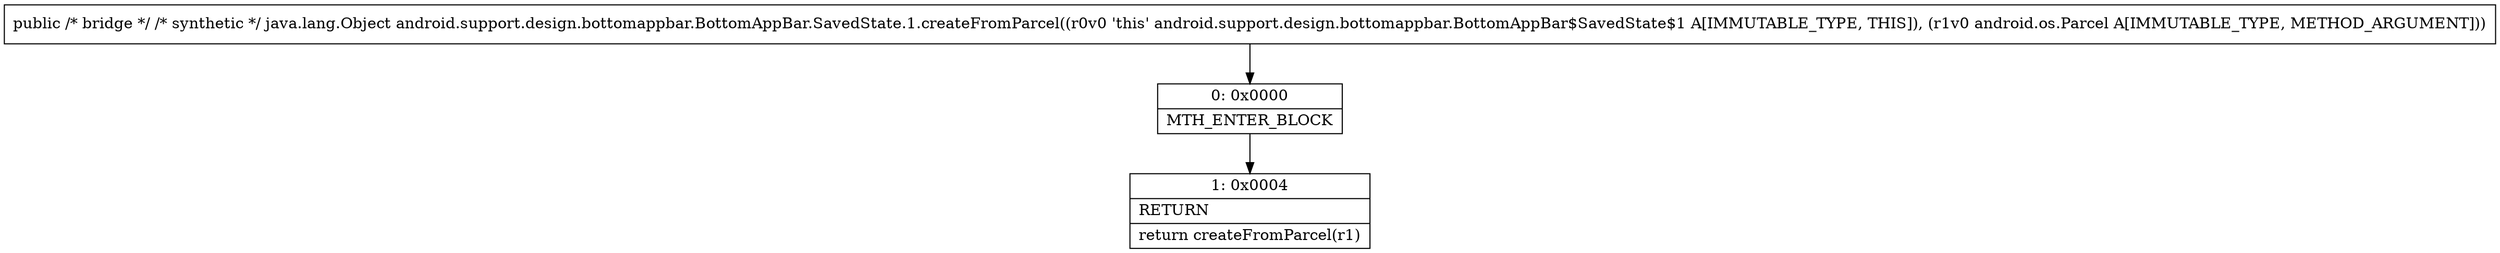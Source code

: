 digraph "CFG forandroid.support.design.bottomappbar.BottomAppBar.SavedState.1.createFromParcel(Landroid\/os\/Parcel;)Ljava\/lang\/Object;" {
Node_0 [shape=record,label="{0\:\ 0x0000|MTH_ENTER_BLOCK\l}"];
Node_1 [shape=record,label="{1\:\ 0x0004|RETURN\l|return createFromParcel(r1)\l}"];
MethodNode[shape=record,label="{public \/* bridge *\/ \/* synthetic *\/ java.lang.Object android.support.design.bottomappbar.BottomAppBar.SavedState.1.createFromParcel((r0v0 'this' android.support.design.bottomappbar.BottomAppBar$SavedState$1 A[IMMUTABLE_TYPE, THIS]), (r1v0 android.os.Parcel A[IMMUTABLE_TYPE, METHOD_ARGUMENT])) }"];
MethodNode -> Node_0;
Node_0 -> Node_1;
}

